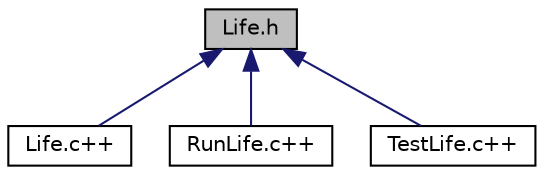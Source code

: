 digraph "Life.h"
{
  edge [fontname="Helvetica",fontsize="10",labelfontname="Helvetica",labelfontsize="10"];
  node [fontname="Helvetica",fontsize="10",shape=record];
  Node1 [label="Life.h",height=0.2,width=0.4,color="black", fillcolor="grey75", style="filled", fontcolor="black"];
  Node1 -> Node2 [dir="back",color="midnightblue",fontsize="10",style="solid",fontname="Helvetica"];
  Node2 [label="Life.c++",height=0.2,width=0.4,color="black", fillcolor="white", style="filled",URL="$Life_8c_09_09.html"];
  Node1 -> Node3 [dir="back",color="midnightblue",fontsize="10",style="solid",fontname="Helvetica"];
  Node3 [label="RunLife.c++",height=0.2,width=0.4,color="black", fillcolor="white", style="filled",URL="$RunLife_8c_09_09.html"];
  Node1 -> Node4 [dir="back",color="midnightblue",fontsize="10",style="solid",fontname="Helvetica"];
  Node4 [label="TestLife.c++",height=0.2,width=0.4,color="black", fillcolor="white", style="filled",URL="$TestLife_8c_09_09.html"];
}
